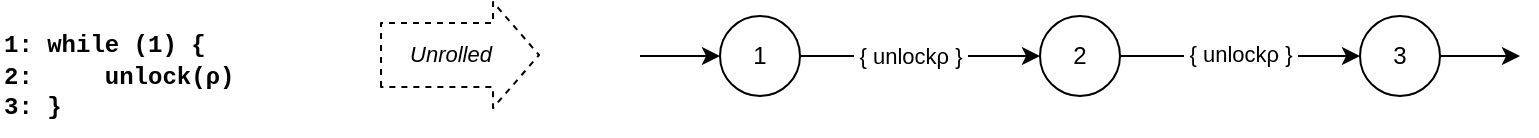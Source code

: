 <mxfile version="13.0.3" type="device"><diagram id="r70_PQl9V7S81k3FzD4d" name="Page-1"><mxGraphModel dx="946" dy="642" grid="1" gridSize="10" guides="1" tooltips="1" connect="1" arrows="1" fold="1" page="1" pageScale="1" pageWidth="827" pageHeight="1169" math="0" shadow="0"><root><mxCell id="0"/><mxCell id="1" parent="0"/><mxCell id="GXtTIFm_Y_cVuRF78GgS-5" style="edgeStyle=orthogonalEdgeStyle;rounded=0;orthogonalLoop=1;jettySize=auto;html=1;exitX=1;exitY=0.5;exitDx=0;exitDy=0;entryX=0;entryY=0.5;entryDx=0;entryDy=0;" edge="1" parent="1" source="GXtTIFm_Y_cVuRF78GgS-1" target="GXtTIFm_Y_cVuRF78GgS-3"><mxGeometry relative="1" as="geometry"/></mxCell><mxCell id="GXtTIFm_Y_cVuRF78GgS-7" value="&amp;nbsp;{ unlockρ }&amp;nbsp;" style="edgeLabel;html=1;align=center;verticalAlign=middle;resizable=0;points=[];" vertex="1" connectable="0" parent="GXtTIFm_Y_cVuRF78GgS-5"><mxGeometry x="-0.275" relative="1" as="geometry"><mxPoint x="11" as="offset"/></mxGeometry></mxCell><mxCell id="GXtTIFm_Y_cVuRF78GgS-1" value="1" style="ellipse;whiteSpace=wrap;html=1;aspect=fixed;" vertex="1" parent="1"><mxGeometry x="400" y="40" width="40" height="40" as="geometry"/></mxCell><mxCell id="GXtTIFm_Y_cVuRF78GgS-2" value="&lt;font face=&quot;Courier New&quot;&gt;&lt;b&gt;1: while (1) {&lt;br&gt;2:&amp;nbsp; &amp;nbsp; &amp;nbsp;unlock(ρ)&lt;br&gt;&lt;/b&gt;&lt;/font&gt;&lt;div&gt;&lt;span&gt;&lt;font face=&quot;Courier New&quot;&gt;&lt;b&gt;3: }&lt;/b&gt;&lt;/font&gt;&lt;/span&gt;&lt;/div&gt;" style="text;html=1;strokeColor=none;fillColor=none;align=left;verticalAlign=middle;whiteSpace=wrap;rounded=0;" vertex="1" parent="1"><mxGeometry x="40" y="40" width="120" height="60" as="geometry"/></mxCell><mxCell id="GXtTIFm_Y_cVuRF78GgS-6" style="edgeStyle=orthogonalEdgeStyle;rounded=0;orthogonalLoop=1;jettySize=auto;html=1;exitX=1;exitY=0.5;exitDx=0;exitDy=0;entryX=0;entryY=0.5;entryDx=0;entryDy=0;" edge="1" parent="1" source="GXtTIFm_Y_cVuRF78GgS-3" target="GXtTIFm_Y_cVuRF78GgS-4"><mxGeometry relative="1" as="geometry"/></mxCell><mxCell id="GXtTIFm_Y_cVuRF78GgS-8" value="&amp;nbsp;{ unlockρ }&amp;nbsp;" style="edgeLabel;html=1;align=center;verticalAlign=middle;resizable=0;points=[];" vertex="1" connectable="0" parent="GXtTIFm_Y_cVuRF78GgS-6"><mxGeometry y="1" relative="1" as="geometry"><mxPoint as="offset"/></mxGeometry></mxCell><mxCell id="GXtTIFm_Y_cVuRF78GgS-3" value="2" style="ellipse;whiteSpace=wrap;html=1;aspect=fixed;" vertex="1" parent="1"><mxGeometry x="560" y="40" width="40" height="40" as="geometry"/></mxCell><mxCell id="GXtTIFm_Y_cVuRF78GgS-4" value="3" style="ellipse;whiteSpace=wrap;html=1;aspect=fixed;" vertex="1" parent="1"><mxGeometry x="720" y="40" width="40" height="40" as="geometry"/></mxCell><mxCell id="GXtTIFm_Y_cVuRF78GgS-9" value="" style="endArrow=classic;html=1;entryX=0;entryY=0.5;entryDx=0;entryDy=0;" edge="1" parent="1" target="GXtTIFm_Y_cVuRF78GgS-1"><mxGeometry width="50" height="50" relative="1" as="geometry"><mxPoint x="360" y="60" as="sourcePoint"/><mxPoint x="560" y="220" as="targetPoint"/></mxGeometry></mxCell><mxCell id="GXtTIFm_Y_cVuRF78GgS-10" value="" style="endArrow=classic;html=1;exitX=1;exitY=0.5;exitDx=0;exitDy=0;" edge="1" parent="1" source="GXtTIFm_Y_cVuRF78GgS-4"><mxGeometry width="50" height="50" relative="1" as="geometry"><mxPoint x="510" y="270" as="sourcePoint"/><mxPoint x="800" y="60" as="targetPoint"/></mxGeometry></mxCell><mxCell id="GXtTIFm_Y_cVuRF78GgS-11" value="" style="shape=flexArrow;endArrow=classic;html=1;width=32;endSize=7.33;dashed=1;" edge="1" parent="1"><mxGeometry width="50" height="50" relative="1" as="geometry"><mxPoint x="230" y="59.5" as="sourcePoint"/><mxPoint x="310" y="59.5" as="targetPoint"/></mxGeometry></mxCell><mxCell id="GXtTIFm_Y_cVuRF78GgS-12" value="Unrolled" style="edgeLabel;html=1;align=center;verticalAlign=middle;resizable=0;points=[];fontStyle=2" vertex="1" connectable="0" parent="GXtTIFm_Y_cVuRF78GgS-11"><mxGeometry x="-0.275" y="3" relative="1" as="geometry"><mxPoint x="6" y="2" as="offset"/></mxGeometry></mxCell></root></mxGraphModel></diagram></mxfile>